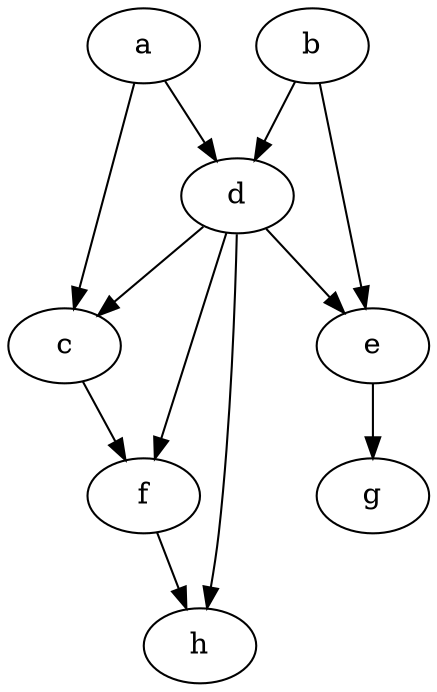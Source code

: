 digraph "example" {
	a		[ Weight = 4 ] ;
	b		[ Weight = 10 ] ;
	c		[ Weight = 6 ] ;
	d		[ Weight = 5 ] ;
	e		[ Weight = 4 ] ;
	f		[ Weight = 3 ] ;
	g		[ Weight = 4 ] ;
	h		[ Weight = 6 ] ;
	a -> c		[ Weight = 1 ] ;
	a -> d		[ Weight = 3 ] ;
	b -> d		[ Weight = 2 ] ;
	b -> e		[ Weight = 4 ] ;
	c -> f		[ Weight = 2 ] ;
	d -> c		[ Weight = 5 ] ;
	d -> e		[ Weight = 1 ] ;
	d -> f		[ Weight = 9 ] ;
	d -> h		[ Weight = 7 ] ;
	e -> g		[ Weight = 5 ] ;
	f -> h		[ Weight = 3 ] ;	
}
